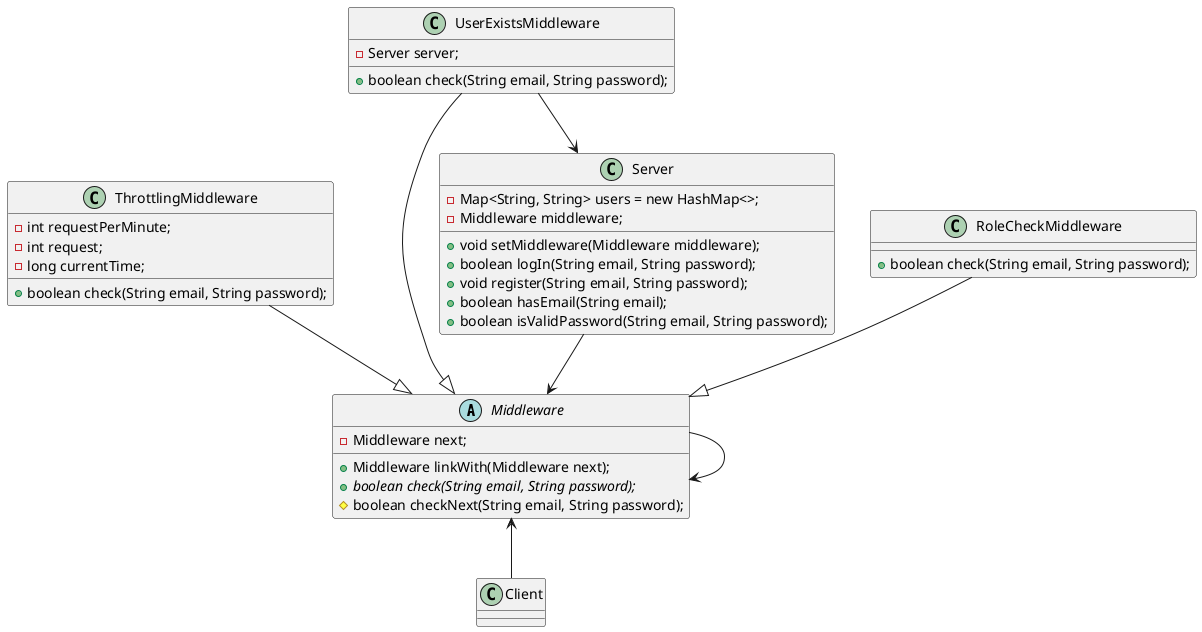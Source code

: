 @startuml
/'过滤访问'/
/'基础验证抽象接口'/
abstract class Middleware{
  - Middleware next;

  + Middleware linkWith(Middleware next);
  + {abstract} boolean check(String email, String password);
  # boolean checkNext(String email, String password);
}
Middleware --> Middleware

/'检查请求数量限制'/
class ThrottlingMiddleware{
  - int requestPerMinute;
  - int request;
  - long currentTime;

  + boolean check(String email, String password);
}
ThrottlingMiddleware --|> Middleware

/'检查用户登录信息'/
class UserExistsMiddleware{
  - Server server;

  + boolean check(String email, String password);
}
UserExistsMiddleware --|> Middleware
UserExistsMiddleware --> Server

/'检查用户角色'/
class RoleCheckMiddleware{
  + boolean check(String email, String password);
}
RoleCheckMiddleware --|> Middleware

/'授权目标'/
class Server{
  - Map<String, String> users = new HashMap<>;
  - Middleware middleware;

  + void setMiddleware(Middleware middleware);
  + boolean logIn(String email, String password);
  + void register(String email, String password);
  + boolean hasEmail(String email);
  + boolean isValidPassword(String email, String password);
}
Server --> Middleware

class Client{
}
Client -up-> Middleware

@enduml
